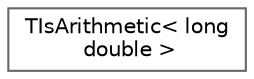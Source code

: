 digraph "Graphical Class Hierarchy"
{
 // INTERACTIVE_SVG=YES
 // LATEX_PDF_SIZE
  bgcolor="transparent";
  edge [fontname=Helvetica,fontsize=10,labelfontname=Helvetica,labelfontsize=10];
  node [fontname=Helvetica,fontsize=10,shape=box,height=0.2,width=0.4];
  rankdir="LR";
  Node0 [id="Node000000",label="TIsArithmetic\< long\l double \>",height=0.2,width=0.4,color="grey40", fillcolor="white", style="filled",URL="$df/dcb/structTIsArithmetic_3_01long_01double_01_4.html",tooltip=" "];
}
